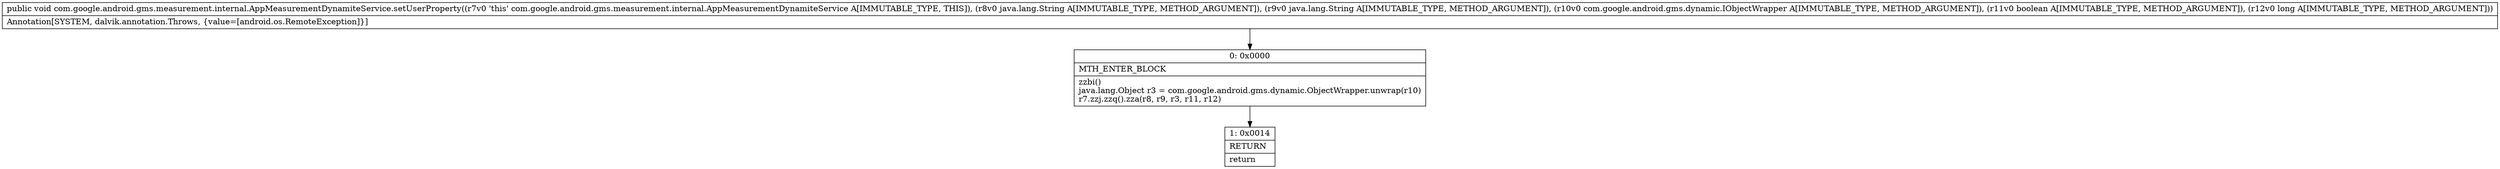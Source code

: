 digraph "CFG forcom.google.android.gms.measurement.internal.AppMeasurementDynamiteService.setUserProperty(Ljava\/lang\/String;Ljava\/lang\/String;Lcom\/google\/android\/gms\/dynamic\/IObjectWrapper;ZJ)V" {
Node_0 [shape=record,label="{0\:\ 0x0000|MTH_ENTER_BLOCK\l|zzbi()\ljava.lang.Object r3 = com.google.android.gms.dynamic.ObjectWrapper.unwrap(r10)\lr7.zzj.zzq().zza(r8, r9, r3, r11, r12)\l}"];
Node_1 [shape=record,label="{1\:\ 0x0014|RETURN\l|return\l}"];
MethodNode[shape=record,label="{public void com.google.android.gms.measurement.internal.AppMeasurementDynamiteService.setUserProperty((r7v0 'this' com.google.android.gms.measurement.internal.AppMeasurementDynamiteService A[IMMUTABLE_TYPE, THIS]), (r8v0 java.lang.String A[IMMUTABLE_TYPE, METHOD_ARGUMENT]), (r9v0 java.lang.String A[IMMUTABLE_TYPE, METHOD_ARGUMENT]), (r10v0 com.google.android.gms.dynamic.IObjectWrapper A[IMMUTABLE_TYPE, METHOD_ARGUMENT]), (r11v0 boolean A[IMMUTABLE_TYPE, METHOD_ARGUMENT]), (r12v0 long A[IMMUTABLE_TYPE, METHOD_ARGUMENT]))  | Annotation[SYSTEM, dalvik.annotation.Throws, \{value=[android.os.RemoteException]\}]\l}"];
MethodNode -> Node_0;
Node_0 -> Node_1;
}

